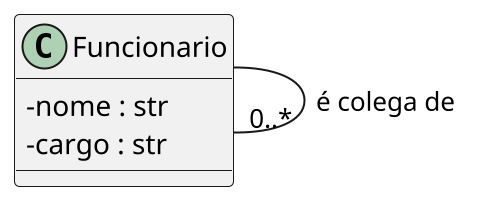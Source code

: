 @startuml

skinparam classAttributeIconSize 0
scale 2.0

class Funcionario {
    - nome : str
    - cargo : str
}

Funcionario -- "0..*" Funcionario : é colega de

@enduml